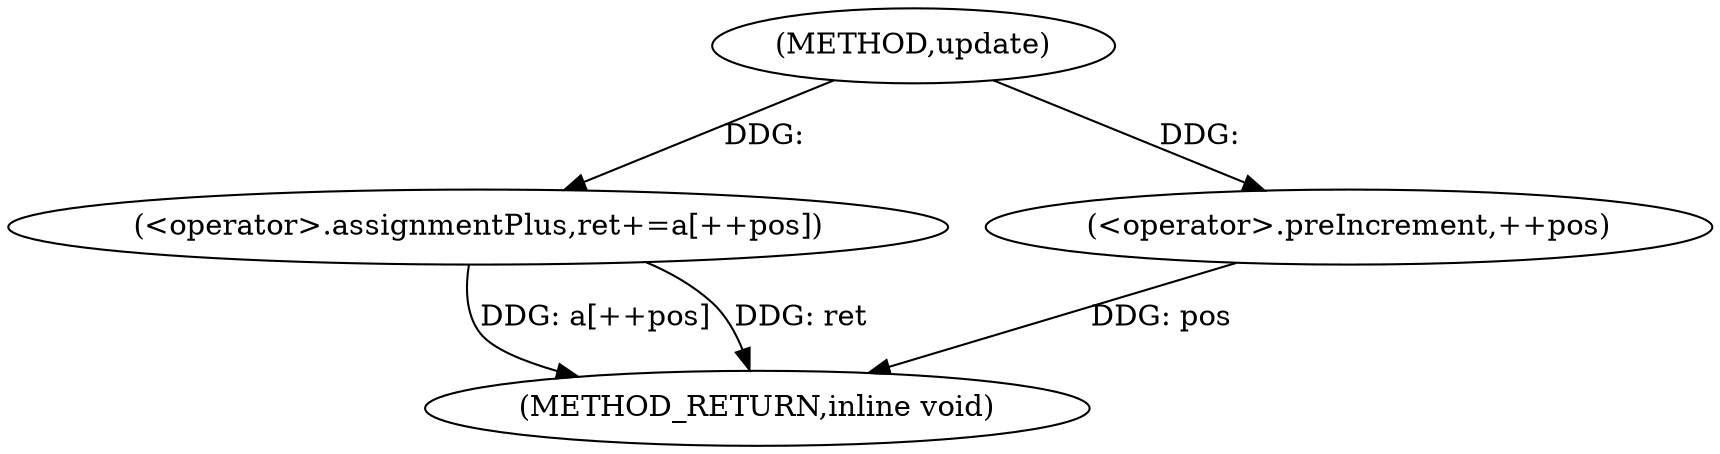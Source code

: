 digraph "update" {  
"1000202" [label = "(METHOD,update)" ]
"1000210" [label = "(METHOD_RETURN,inline void)" ]
"1000204" [label = "(<operator>.assignmentPlus,ret+=a[++pos])" ]
"1000208" [label = "(<operator>.preIncrement,++pos)" ]
  "1000204" -> "1000210"  [ label = "DDG: a[++pos]"] 
  "1000208" -> "1000210"  [ label = "DDG: pos"] 
  "1000204" -> "1000210"  [ label = "DDG: ret"] 
  "1000202" -> "1000204"  [ label = "DDG: "] 
  "1000202" -> "1000208"  [ label = "DDG: "] 
}
